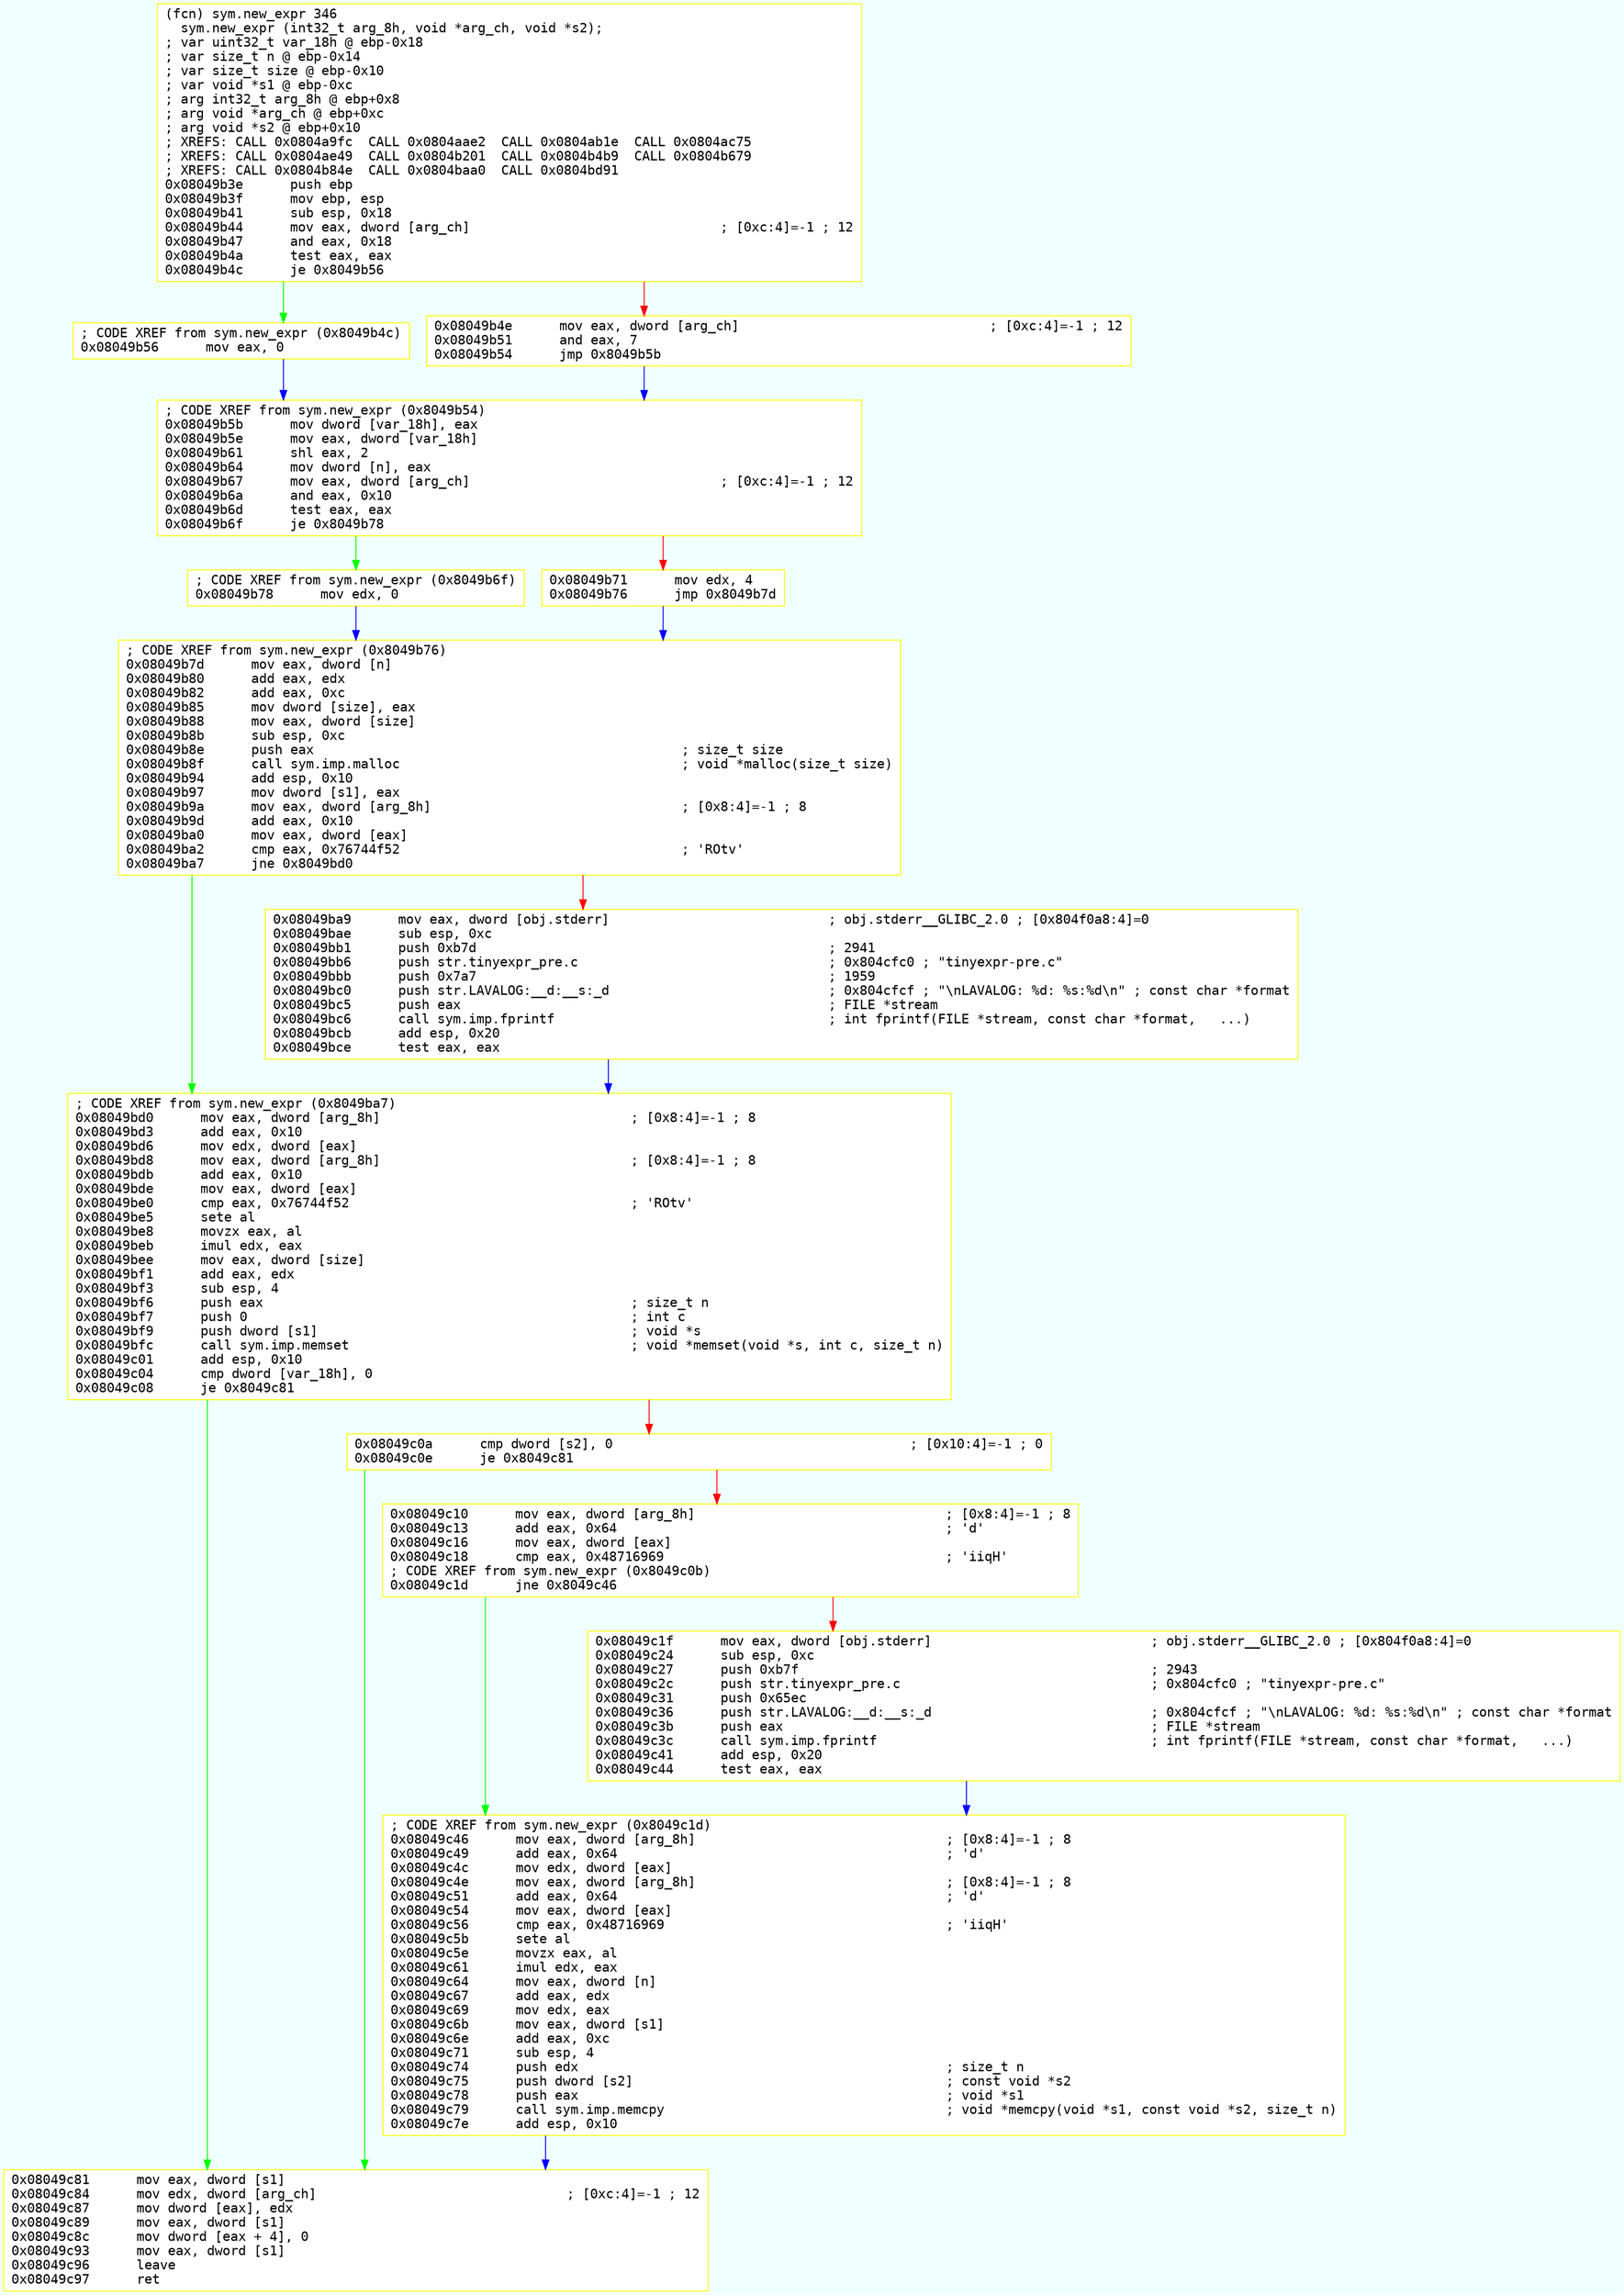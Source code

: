 digraph code {
	graph [bgcolor=azure fontsize=8 fontname="Courier" splines="ortho"];
	node [fillcolor=gray style=filled shape=box];
	edge [arrowhead="normal"];
	"0x08049b3e" -> "0x08049b56" [color="green"];
	"0x08049b3e" -> "0x08049b4e" [color="red"];
	"0x08049b3e" [URL="sym.new_expr/0x08049b3e", fillcolor="white",color="yellow", fontname="Courier",label="(fcn) sym.new_expr 346\l  sym.new_expr (int32_t arg_8h, void *arg_ch, void *s2);\l; var uint32_t var_18h @ ebp-0x18\l; var size_t n @ ebp-0x14\l; var size_t size @ ebp-0x10\l; var void *s1 @ ebp-0xc\l; arg int32_t arg_8h @ ebp+0x8\l; arg void *arg_ch @ ebp+0xc\l; arg void *s2 @ ebp+0x10\l; XREFS: CALL 0x0804a9fc  CALL 0x0804aae2  CALL 0x0804ab1e  CALL 0x0804ac75  \l; XREFS: CALL 0x0804ae49  CALL 0x0804b201  CALL 0x0804b4b9  CALL 0x0804b679  \l; XREFS: CALL 0x0804b84e  CALL 0x0804baa0  CALL 0x0804bd91  \l0x08049b3e      push ebp\l0x08049b3f      mov ebp, esp\l0x08049b41      sub esp, 0x18\l0x08049b44      mov eax, dword [arg_ch]                                ; [0xc:4]=-1 ; 12\l0x08049b47      and eax, 0x18\l0x08049b4a      test eax, eax\l0x08049b4c      je 0x8049b56\l"]
	"0x08049b4e" -> "0x08049b5b" [color="blue"];
	"0x08049b4e" [URL="sym.new_expr/0x08049b4e", fillcolor="white",color="yellow", fontname="Courier",label="0x08049b4e      mov eax, dword [arg_ch]                                ; [0xc:4]=-1 ; 12\l0x08049b51      and eax, 7\l0x08049b54      jmp 0x8049b5b\l"]
	"0x08049b56" -> "0x08049b5b" [color="blue"];
	"0x08049b56" [URL="sym.new_expr/0x08049b56", fillcolor="white",color="yellow", fontname="Courier",label="; CODE XREF from sym.new_expr (0x8049b4c)\l0x08049b56      mov eax, 0\l"]
	"0x08049b5b" -> "0x08049b78" [color="green"];
	"0x08049b5b" -> "0x08049b71" [color="red"];
	"0x08049b5b" [URL="sym.new_expr/0x08049b5b", fillcolor="white",color="yellow", fontname="Courier",label="; CODE XREF from sym.new_expr (0x8049b54)\l0x08049b5b      mov dword [var_18h], eax\l0x08049b5e      mov eax, dword [var_18h]\l0x08049b61      shl eax, 2\l0x08049b64      mov dword [n], eax\l0x08049b67      mov eax, dword [arg_ch]                                ; [0xc:4]=-1 ; 12\l0x08049b6a      and eax, 0x10\l0x08049b6d      test eax, eax\l0x08049b6f      je 0x8049b78\l"]
	"0x08049b71" -> "0x08049b7d" [color="blue"];
	"0x08049b71" [URL="sym.new_expr/0x08049b71", fillcolor="white",color="yellow", fontname="Courier",label="0x08049b71      mov edx, 4\l0x08049b76      jmp 0x8049b7d\l"]
	"0x08049b78" -> "0x08049b7d" [color="blue"];
	"0x08049b78" [URL="sym.new_expr/0x08049b78", fillcolor="white",color="yellow", fontname="Courier",label="; CODE XREF from sym.new_expr (0x8049b6f)\l0x08049b78      mov edx, 0\l"]
	"0x08049b7d" -> "0x08049bd0" [color="green"];
	"0x08049b7d" -> "0x08049ba9" [color="red"];
	"0x08049b7d" [URL="sym.new_expr/0x08049b7d", fillcolor="white",color="yellow", fontname="Courier",label="; CODE XREF from sym.new_expr (0x8049b76)\l0x08049b7d      mov eax, dword [n]\l0x08049b80      add eax, edx\l0x08049b82      add eax, 0xc\l0x08049b85      mov dword [size], eax\l0x08049b88      mov eax, dword [size]\l0x08049b8b      sub esp, 0xc\l0x08049b8e      push eax                                               ; size_t size\l0x08049b8f      call sym.imp.malloc                                    ; void *malloc(size_t size)\l0x08049b94      add esp, 0x10\l0x08049b97      mov dword [s1], eax\l0x08049b9a      mov eax, dword [arg_8h]                                ; [0x8:4]=-1 ; 8\l0x08049b9d      add eax, 0x10\l0x08049ba0      mov eax, dword [eax]\l0x08049ba2      cmp eax, 0x76744f52                                    ; 'ROtv'\l0x08049ba7      jne 0x8049bd0\l"]
	"0x08049ba9" -> "0x08049bd0" [color="blue"];
	"0x08049ba9" [URL="sym.new_expr/0x08049ba9", fillcolor="white",color="yellow", fontname="Courier",label="0x08049ba9      mov eax, dword [obj.stderr]                            ; obj.stderr__GLIBC_2.0 ; [0x804f0a8:4]=0\l0x08049bae      sub esp, 0xc\l0x08049bb1      push 0xb7d                                             ; 2941\l0x08049bb6      push str.tinyexpr_pre.c                                ; 0x804cfc0 ; \"tinyexpr-pre.c\"\l0x08049bbb      push 0x7a7                                             ; 1959\l0x08049bc0      push str.LAVALOG:__d:__s:_d                            ; 0x804cfcf ; \"\\nLAVALOG: %d: %s:%d\\n\" ; const char *format\l0x08049bc5      push eax                                               ; FILE *stream\l0x08049bc6      call sym.imp.fprintf                                   ; int fprintf(FILE *stream, const char *format,   ...)\l0x08049bcb      add esp, 0x20\l0x08049bce      test eax, eax\l"]
	"0x08049bd0" -> "0x08049c81" [color="green"];
	"0x08049bd0" -> "0x08049c0a" [color="red"];
	"0x08049bd0" [URL="sym.new_expr/0x08049bd0", fillcolor="white",color="yellow", fontname="Courier",label="; CODE XREF from sym.new_expr (0x8049ba7)\l0x08049bd0      mov eax, dword [arg_8h]                                ; [0x8:4]=-1 ; 8\l0x08049bd3      add eax, 0x10\l0x08049bd6      mov edx, dword [eax]\l0x08049bd8      mov eax, dword [arg_8h]                                ; [0x8:4]=-1 ; 8\l0x08049bdb      add eax, 0x10\l0x08049bde      mov eax, dword [eax]\l0x08049be0      cmp eax, 0x76744f52                                    ; 'ROtv'\l0x08049be5      sete al\l0x08049be8      movzx eax, al\l0x08049beb      imul edx, eax\l0x08049bee      mov eax, dword [size]\l0x08049bf1      add eax, edx\l0x08049bf3      sub esp, 4\l0x08049bf6      push eax                                               ; size_t n\l0x08049bf7      push 0                                                 ; int c\l0x08049bf9      push dword [s1]                                        ; void *s\l0x08049bfc      call sym.imp.memset                                    ; void *memset(void *s, int c, size_t n)\l0x08049c01      add esp, 0x10\l0x08049c04      cmp dword [var_18h], 0\l0x08049c08      je 0x8049c81\l"]
	"0x08049c0a" -> "0x08049c81" [color="green"];
	"0x08049c0a" -> "0x08049c10" [color="red"];
	"0x08049c0a" [URL="sym.new_expr/0x08049c0a", fillcolor="white",color="yellow", fontname="Courier",label="0x08049c0a      cmp dword [s2], 0                                      ; [0x10:4]=-1 ; 0\l0x08049c0e      je 0x8049c81\l"]
	"0x08049c10" -> "0x08049c46" [color="green"];
	"0x08049c10" -> "0x08049c1f" [color="red"];
	"0x08049c10" [URL="sym.new_expr/0x08049c10", fillcolor="white",color="yellow", fontname="Courier",label="0x08049c10      mov eax, dword [arg_8h]                                ; [0x8:4]=-1 ; 8\l0x08049c13      add eax, 0x64                                          ; 'd'\l0x08049c16      mov eax, dword [eax]\l0x08049c18      cmp eax, 0x48716969                                    ; 'iiqH'\l; CODE XREF from sym.new_expr (0x8049c0b)\l0x08049c1d      jne 0x8049c46\l"]
	"0x08049c1f" -> "0x08049c46" [color="blue"];
	"0x08049c1f" [URL="sym.new_expr/0x08049c1f", fillcolor="white",color="yellow", fontname="Courier",label="0x08049c1f      mov eax, dword [obj.stderr]                            ; obj.stderr__GLIBC_2.0 ; [0x804f0a8:4]=0\l0x08049c24      sub esp, 0xc\l0x08049c27      push 0xb7f                                             ; 2943\l0x08049c2c      push str.tinyexpr_pre.c                                ; 0x804cfc0 ; \"tinyexpr-pre.c\"\l0x08049c31      push 0x65ec\l0x08049c36      push str.LAVALOG:__d:__s:_d                            ; 0x804cfcf ; \"\\nLAVALOG: %d: %s:%d\\n\" ; const char *format\l0x08049c3b      push eax                                               ; FILE *stream\l0x08049c3c      call sym.imp.fprintf                                   ; int fprintf(FILE *stream, const char *format,   ...)\l0x08049c41      add esp, 0x20\l0x08049c44      test eax, eax\l"]
	"0x08049c46" -> "0x08049c81" [color="blue"];
	"0x08049c46" [URL="sym.new_expr/0x08049c46", fillcolor="white",color="yellow", fontname="Courier",label="; CODE XREF from sym.new_expr (0x8049c1d)\l0x08049c46      mov eax, dword [arg_8h]                                ; [0x8:4]=-1 ; 8\l0x08049c49      add eax, 0x64                                          ; 'd'\l0x08049c4c      mov edx, dword [eax]\l0x08049c4e      mov eax, dword [arg_8h]                                ; [0x8:4]=-1 ; 8\l0x08049c51      add eax, 0x64                                          ; 'd'\l0x08049c54      mov eax, dword [eax]\l0x08049c56      cmp eax, 0x48716969                                    ; 'iiqH'\l0x08049c5b      sete al\l0x08049c5e      movzx eax, al\l0x08049c61      imul edx, eax\l0x08049c64      mov eax, dword [n]\l0x08049c67      add eax, edx\l0x08049c69      mov edx, eax\l0x08049c6b      mov eax, dword [s1]\l0x08049c6e      add eax, 0xc\l0x08049c71      sub esp, 4\l0x08049c74      push edx                                               ; size_t n\l0x08049c75      push dword [s2]                                        ; const void *s2\l0x08049c78      push eax                                               ; void *s1\l0x08049c79      call sym.imp.memcpy                                    ; void *memcpy(void *s1, const void *s2, size_t n)\l0x08049c7e      add esp, 0x10\l"]
	"0x08049c81" [URL="sym.new_expr/0x08049c81", fillcolor="white",color="yellow", fontname="Courier",label="0x08049c81      mov eax, dword [s1]\l0x08049c84      mov edx, dword [arg_ch]                                ; [0xc:4]=-1 ; 12\l0x08049c87      mov dword [eax], edx\l0x08049c89      mov eax, dword [s1]\l0x08049c8c      mov dword [eax + 4], 0\l0x08049c93      mov eax, dword [s1]\l0x08049c96      leave\l0x08049c97      ret\l"]
}
